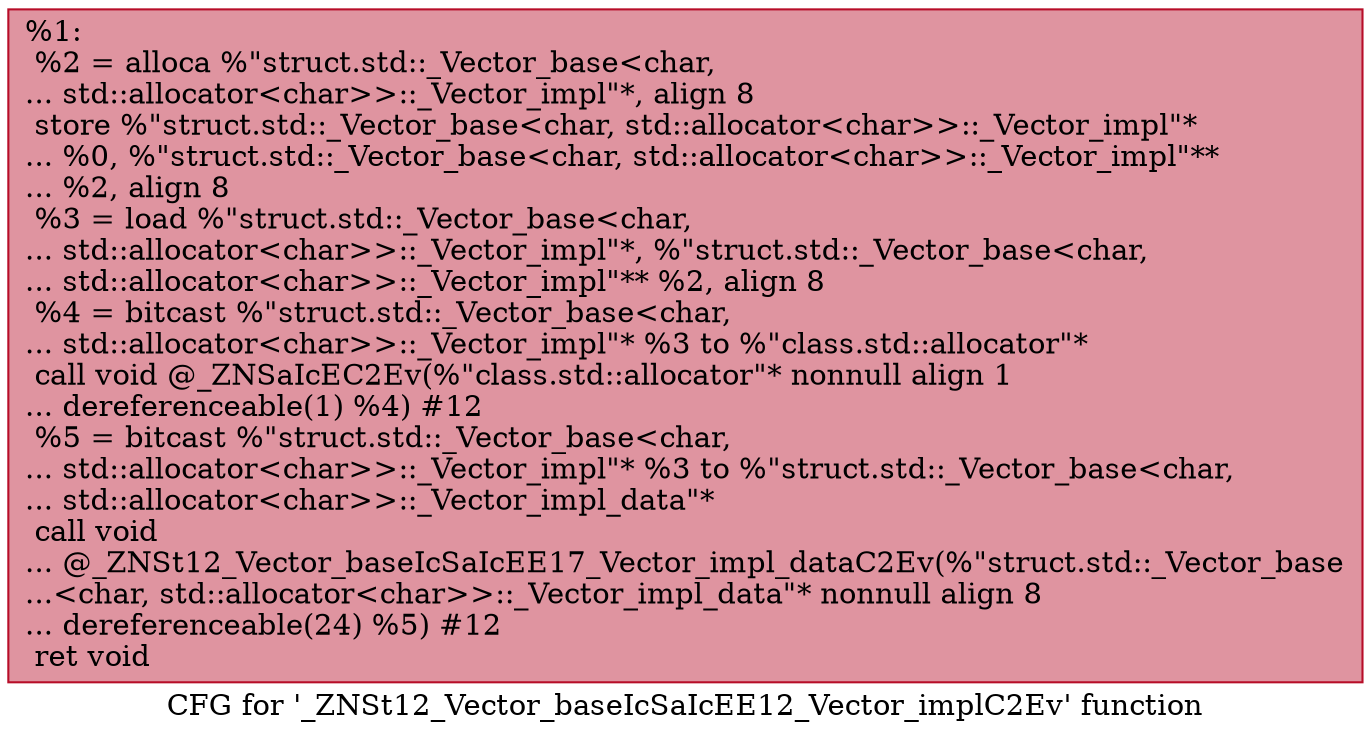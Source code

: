 digraph "CFG for '_ZNSt12_Vector_baseIcSaIcEE12_Vector_implC2Ev' function" {
	label="CFG for '_ZNSt12_Vector_baseIcSaIcEE12_Vector_implC2Ev' function";

	Node0x560255cbeb60 [shape=record,color="#b70d28ff", style=filled, fillcolor="#b70d2870",label="{%1:\l  %2 = alloca %\"struct.std::_Vector_base\<char,\l... std::allocator\<char\>\>::_Vector_impl\"*, align 8\l  store %\"struct.std::_Vector_base\<char, std::allocator\<char\>\>::_Vector_impl\"*\l... %0, %\"struct.std::_Vector_base\<char, std::allocator\<char\>\>::_Vector_impl\"**\l... %2, align 8\l  %3 = load %\"struct.std::_Vector_base\<char,\l... std::allocator\<char\>\>::_Vector_impl\"*, %\"struct.std::_Vector_base\<char,\l... std::allocator\<char\>\>::_Vector_impl\"** %2, align 8\l  %4 = bitcast %\"struct.std::_Vector_base\<char,\l... std::allocator\<char\>\>::_Vector_impl\"* %3 to %\"class.std::allocator\"*\l  call void @_ZNSaIcEC2Ev(%\"class.std::allocator\"* nonnull align 1\l... dereferenceable(1) %4) #12\l  %5 = bitcast %\"struct.std::_Vector_base\<char,\l... std::allocator\<char\>\>::_Vector_impl\"* %3 to %\"struct.std::_Vector_base\<char,\l... std::allocator\<char\>\>::_Vector_impl_data\"*\l  call void\l... @_ZNSt12_Vector_baseIcSaIcEE17_Vector_impl_dataC2Ev(%\"struct.std::_Vector_base\l...\<char, std::allocator\<char\>\>::_Vector_impl_data\"* nonnull align 8\l... dereferenceable(24) %5) #12\l  ret void\l}"];
}
